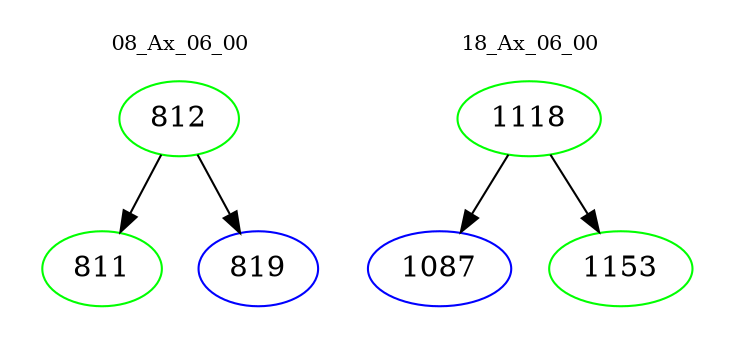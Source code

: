 digraph{
subgraph cluster_0 {
color = white
label = "08_Ax_06_00";
fontsize=10;
T0_812 [label="812", color="green"]
T0_812 -> T0_811 [color="black"]
T0_811 [label="811", color="green"]
T0_812 -> T0_819 [color="black"]
T0_819 [label="819", color="blue"]
}
subgraph cluster_1 {
color = white
label = "18_Ax_06_00";
fontsize=10;
T1_1118 [label="1118", color="green"]
T1_1118 -> T1_1087 [color="black"]
T1_1087 [label="1087", color="blue"]
T1_1118 -> T1_1153 [color="black"]
T1_1153 [label="1153", color="green"]
}
}
